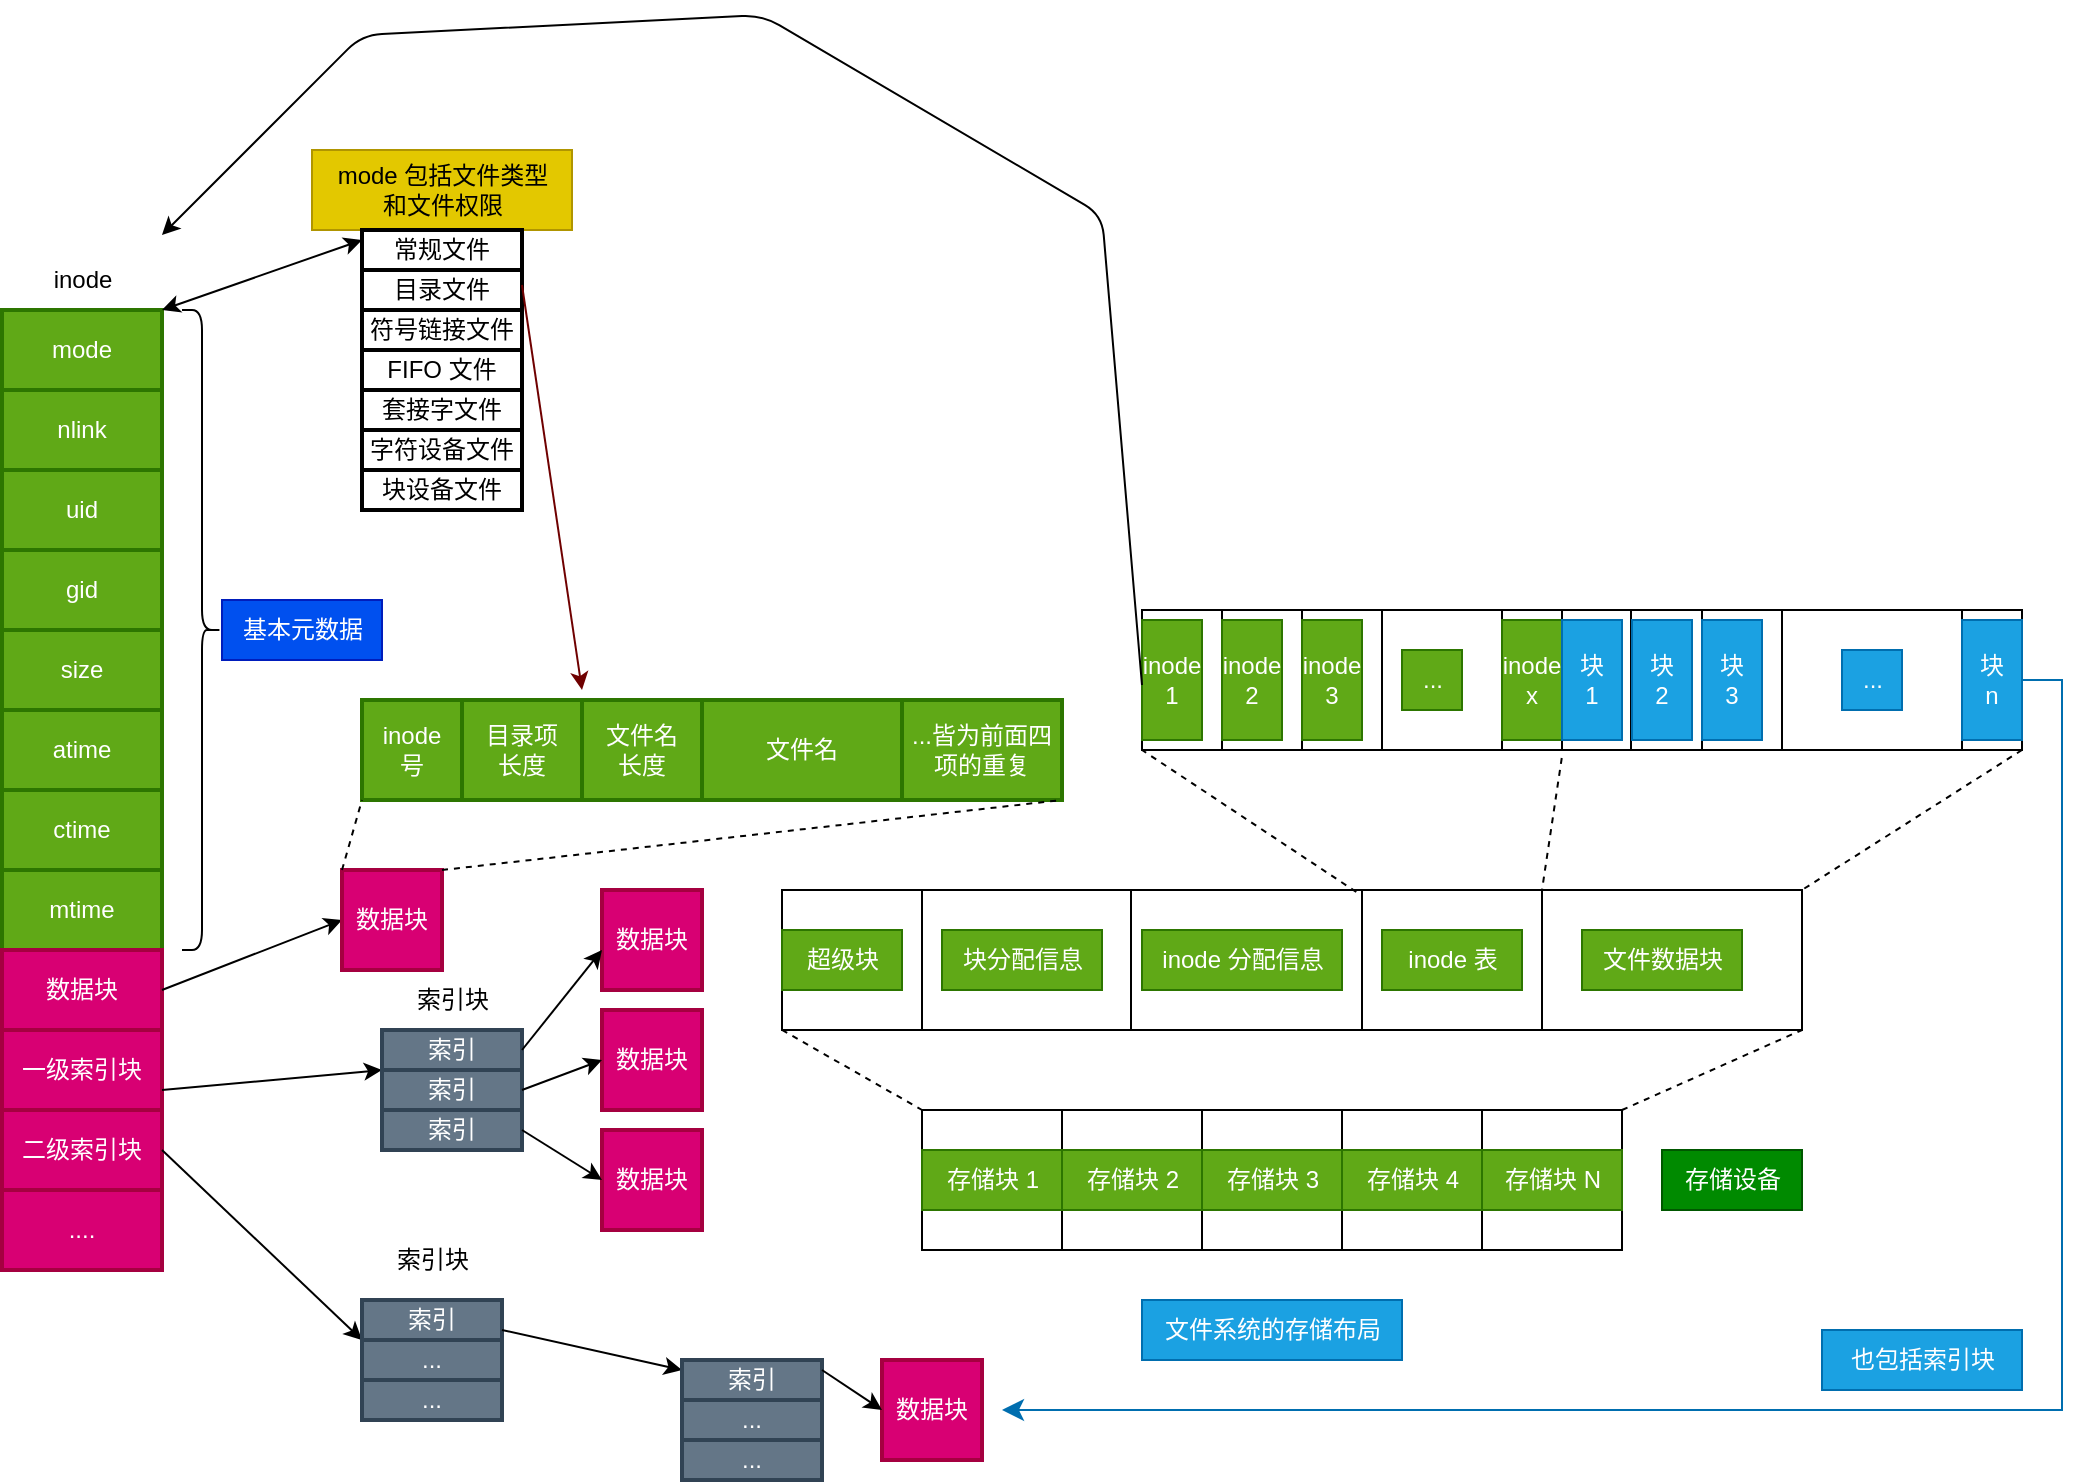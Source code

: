 <mxfile>
    <diagram id="QodWLyQxkeovuv3EnVQm" name="Page-1">
        <mxGraphModel dx="1105" dy="802" grid="1" gridSize="10" guides="1" tooltips="1" connect="1" arrows="1" fold="1" page="1" pageScale="1" pageWidth="1100" pageHeight="850" math="0" shadow="0">
            <root>
                <mxCell id="0"/>
                <mxCell id="1" parent="0"/>
                <mxCell id="3" value="inode" style="text;html=1;align=center;verticalAlign=middle;resizable=0;points=[];autosize=1;strokeColor=none;fillColor=none;" vertex="1" parent="1">
                    <mxGeometry x="75" y="160" width="50" height="30" as="geometry"/>
                </mxCell>
                <mxCell id="4" value="" style="rounded=0;whiteSpace=wrap;html=1;" vertex="1" parent="1">
                    <mxGeometry x="520" y="590" width="350" height="70" as="geometry"/>
                </mxCell>
                <mxCell id="8" value="" style="whiteSpace=wrap;html=1;aspect=fixed;" vertex="1" parent="1">
                    <mxGeometry x="520" y="590" width="70" height="70" as="geometry"/>
                </mxCell>
                <mxCell id="9" value="" style="whiteSpace=wrap;html=1;aspect=fixed;" vertex="1" parent="1">
                    <mxGeometry x="590" y="590" width="70" height="70" as="geometry"/>
                </mxCell>
                <mxCell id="10" value="" style="whiteSpace=wrap;html=1;aspect=fixed;" vertex="1" parent="1">
                    <mxGeometry x="660" y="590" width="70" height="70" as="geometry"/>
                </mxCell>
                <mxCell id="11" value="" style="whiteSpace=wrap;html=1;aspect=fixed;" vertex="1" parent="1">
                    <mxGeometry x="730" y="590" width="70" height="70" as="geometry"/>
                </mxCell>
                <mxCell id="12" value="" style="whiteSpace=wrap;html=1;aspect=fixed;" vertex="1" parent="1">
                    <mxGeometry x="800" y="590" width="70" height="70" as="geometry"/>
                </mxCell>
                <mxCell id="13" value="存储块 1" style="text;html=1;align=center;verticalAlign=middle;resizable=0;points=[];autosize=1;strokeColor=#2D7600;fillColor=#60a917;fontColor=#ffffff;" vertex="1" parent="1">
                    <mxGeometry x="520" y="610" width="70" height="30" as="geometry"/>
                </mxCell>
                <mxCell id="14" value="存储块 2" style="text;html=1;align=center;verticalAlign=middle;resizable=0;points=[];autosize=1;strokeColor=#2D7600;fillColor=#60a917;fontColor=#ffffff;" vertex="1" parent="1">
                    <mxGeometry x="590" y="610" width="70" height="30" as="geometry"/>
                </mxCell>
                <mxCell id="15" value="存储块 3" style="text;html=1;align=center;verticalAlign=middle;resizable=0;points=[];autosize=1;strokeColor=#2D7600;fillColor=#60a917;fontColor=#ffffff;" vertex="1" parent="1">
                    <mxGeometry x="660" y="610" width="70" height="30" as="geometry"/>
                </mxCell>
                <mxCell id="16" value="存储块 4" style="text;html=1;align=center;verticalAlign=middle;resizable=0;points=[];autosize=1;strokeColor=#2D7600;fillColor=#60a917;fontColor=#ffffff;" vertex="1" parent="1">
                    <mxGeometry x="730" y="610" width="70" height="30" as="geometry"/>
                </mxCell>
                <mxCell id="17" value="存储块 N" style="text;html=1;align=center;verticalAlign=middle;resizable=0;points=[];autosize=1;strokeColor=#2D7600;fillColor=#60a917;fontColor=#ffffff;" vertex="1" parent="1">
                    <mxGeometry x="800" y="610" width="70" height="30" as="geometry"/>
                </mxCell>
                <mxCell id="19" value="存储设备" style="text;html=1;align=center;verticalAlign=middle;resizable=0;points=[];autosize=1;strokeColor=#005700;fillColor=#008a00;fontColor=#ffffff;" vertex="1" parent="1">
                    <mxGeometry x="890" y="610" width="70" height="30" as="geometry"/>
                </mxCell>
                <mxCell id="21" value="文件系统的存储布局" style="text;html=1;align=center;verticalAlign=middle;resizable=0;points=[];autosize=1;strokeColor=#006EAF;fillColor=#1ba1e2;fontColor=#ffffff;" vertex="1" parent="1">
                    <mxGeometry x="630" y="685" width="130" height="30" as="geometry"/>
                </mxCell>
                <mxCell id="22" value="" style="rounded=0;whiteSpace=wrap;html=1;" vertex="1" parent="1">
                    <mxGeometry x="450" y="480" width="510" height="70" as="geometry"/>
                </mxCell>
                <mxCell id="23" value="" style="endArrow=none;html=1;" edge="1" parent="1">
                    <mxGeometry width="50" height="50" relative="1" as="geometry">
                        <mxPoint x="520" y="550" as="sourcePoint"/>
                        <mxPoint x="520" y="480" as="targetPoint"/>
                    </mxGeometry>
                </mxCell>
                <mxCell id="24" value="" style="endArrow=none;html=1;" edge="1" parent="1">
                    <mxGeometry width="50" height="50" relative="1" as="geometry">
                        <mxPoint x="624.5" y="550" as="sourcePoint"/>
                        <mxPoint x="624.5" y="480" as="targetPoint"/>
                    </mxGeometry>
                </mxCell>
                <mxCell id="25" value="" style="endArrow=none;html=1;" edge="1" parent="1">
                    <mxGeometry width="50" height="50" relative="1" as="geometry">
                        <mxPoint x="740" y="550" as="sourcePoint"/>
                        <mxPoint x="740" y="480" as="targetPoint"/>
                    </mxGeometry>
                </mxCell>
                <mxCell id="26" value="" style="endArrow=none;html=1;" edge="1" parent="1">
                    <mxGeometry width="50" height="50" relative="1" as="geometry">
                        <mxPoint x="830" y="550" as="sourcePoint"/>
                        <mxPoint x="830" y="480" as="targetPoint"/>
                    </mxGeometry>
                </mxCell>
                <mxCell id="27" value="" style="endArrow=none;dashed=1;html=1;entryX=1;entryY=1;entryDx=0;entryDy=0;" edge="1" parent="1" target="22">
                    <mxGeometry width="50" height="50" relative="1" as="geometry">
                        <mxPoint x="870" y="590" as="sourcePoint"/>
                        <mxPoint x="920" y="540" as="targetPoint"/>
                    </mxGeometry>
                </mxCell>
                <mxCell id="28" value="" style="endArrow=none;dashed=1;html=1;entryX=1;entryY=1;entryDx=0;entryDy=0;exitX=0;exitY=1;exitDx=0;exitDy=0;" edge="1" parent="1" source="22">
                    <mxGeometry width="50" height="50" relative="1" as="geometry">
                        <mxPoint x="430" y="630" as="sourcePoint"/>
                        <mxPoint x="520" y="590" as="targetPoint"/>
                    </mxGeometry>
                </mxCell>
                <mxCell id="29" value="超级块" style="text;html=1;align=center;verticalAlign=middle;resizable=0;points=[];autosize=1;strokeColor=#2D7600;fillColor=#60a917;fontColor=#ffffff;" vertex="1" parent="1">
                    <mxGeometry x="450" y="500" width="60" height="30" as="geometry"/>
                </mxCell>
                <mxCell id="30" value="块分配信息" style="text;html=1;align=center;verticalAlign=middle;resizable=0;points=[];autosize=1;strokeColor=#2D7600;fillColor=#60a917;fontColor=#ffffff;" vertex="1" parent="1">
                    <mxGeometry x="530" y="500" width="80" height="30" as="geometry"/>
                </mxCell>
                <mxCell id="31" value="inode 分配信息" style="text;html=1;align=center;verticalAlign=middle;resizable=0;points=[];autosize=1;strokeColor=#2D7600;fillColor=#60a917;fontColor=#ffffff;" vertex="1" parent="1">
                    <mxGeometry x="630" y="500" width="100" height="30" as="geometry"/>
                </mxCell>
                <mxCell id="32" value="inode 表" style="text;html=1;align=center;verticalAlign=middle;resizable=0;points=[];autosize=1;strokeColor=#2D7600;fillColor=#60a917;fontColor=#ffffff;" vertex="1" parent="1">
                    <mxGeometry x="750" y="500" width="70" height="30" as="geometry"/>
                </mxCell>
                <mxCell id="33" value="文件数据块" style="text;html=1;align=center;verticalAlign=middle;resizable=0;points=[];autosize=1;strokeColor=#2D7600;fillColor=#60a917;fontColor=#ffffff;" vertex="1" parent="1">
                    <mxGeometry x="850" y="500" width="80" height="30" as="geometry"/>
                </mxCell>
                <mxCell id="34" value="" style="rounded=0;whiteSpace=wrap;html=1;" vertex="1" parent="1">
                    <mxGeometry x="630" y="340" width="440" height="70" as="geometry"/>
                </mxCell>
                <mxCell id="35" value="" style="endArrow=none;dashed=1;html=1;exitX=0.563;exitY=0.014;exitDx=0;exitDy=0;exitPerimeter=0;entryX=0;entryY=1;entryDx=0;entryDy=0;" edge="1" parent="1" source="22" target="34">
                    <mxGeometry width="50" height="50" relative="1" as="geometry">
                        <mxPoint x="520" y="440" as="sourcePoint"/>
                        <mxPoint x="570" y="390" as="targetPoint"/>
                    </mxGeometry>
                </mxCell>
                <mxCell id="36" value="" style="endArrow=none;dashed=1;html=1;exitX=1;exitY=1;exitDx=0;exitDy=0;entryX=0;entryY=1;entryDx=0;entryDy=0;" edge="1" parent="1" source="34">
                    <mxGeometry width="50" height="50" relative="1" as="geometry">
                        <mxPoint x="1067.13" y="550.98" as="sourcePoint"/>
                        <mxPoint x="960.0" y="480" as="targetPoint"/>
                    </mxGeometry>
                </mxCell>
                <mxCell id="37" value="" style="endArrow=none;html=1;" edge="1" parent="1">
                    <mxGeometry width="50" height="50" relative="1" as="geometry">
                        <mxPoint x="670" y="410" as="sourcePoint"/>
                        <mxPoint x="670" y="340" as="targetPoint"/>
                    </mxGeometry>
                </mxCell>
                <mxCell id="39" value="" style="endArrow=none;html=1;" edge="1" parent="1">
                    <mxGeometry width="50" height="50" relative="1" as="geometry">
                        <mxPoint x="710" y="410" as="sourcePoint"/>
                        <mxPoint x="710" y="340" as="targetPoint"/>
                    </mxGeometry>
                </mxCell>
                <mxCell id="40" value="" style="endArrow=none;html=1;" edge="1" parent="1">
                    <mxGeometry width="50" height="50" relative="1" as="geometry">
                        <mxPoint x="750" y="410" as="sourcePoint"/>
                        <mxPoint x="750" y="340" as="targetPoint"/>
                    </mxGeometry>
                </mxCell>
                <mxCell id="41" value="" style="endArrow=none;html=1;" edge="1" parent="1">
                    <mxGeometry width="50" height="50" relative="1" as="geometry">
                        <mxPoint x="810" y="410" as="sourcePoint"/>
                        <mxPoint x="810" y="340" as="targetPoint"/>
                    </mxGeometry>
                </mxCell>
                <mxCell id="42" value="" style="endArrow=none;html=1;" edge="1" parent="1">
                    <mxGeometry width="50" height="50" relative="1" as="geometry">
                        <mxPoint x="840" y="410" as="sourcePoint"/>
                        <mxPoint x="840" y="340" as="targetPoint"/>
                    </mxGeometry>
                </mxCell>
                <mxCell id="43" value="" style="endArrow=none;dashed=1;html=1;exitX=0.477;exitY=1.057;exitDx=0;exitDy=0;entryX=0;entryY=1;entryDx=0;entryDy=0;exitPerimeter=0;" edge="1" parent="1" source="34">
                    <mxGeometry width="50" height="50" relative="1" as="geometry">
                        <mxPoint x="940" y="410" as="sourcePoint"/>
                        <mxPoint x="830" y="480" as="targetPoint"/>
                    </mxGeometry>
                </mxCell>
                <mxCell id="44" value="" style="endArrow=none;html=1;" edge="1" parent="1">
                    <mxGeometry width="50" height="50" relative="1" as="geometry">
                        <mxPoint x="874.5" y="410" as="sourcePoint"/>
                        <mxPoint x="874.5" y="340" as="targetPoint"/>
                    </mxGeometry>
                </mxCell>
                <mxCell id="45" value="" style="endArrow=none;html=1;" edge="1" parent="1">
                    <mxGeometry width="50" height="50" relative="1" as="geometry">
                        <mxPoint x="910" y="410" as="sourcePoint"/>
                        <mxPoint x="910" y="340" as="targetPoint"/>
                    </mxGeometry>
                </mxCell>
                <mxCell id="46" value="" style="endArrow=none;html=1;" edge="1" parent="1">
                    <mxGeometry width="50" height="50" relative="1" as="geometry">
                        <mxPoint x="950" y="410" as="sourcePoint"/>
                        <mxPoint x="950" y="340" as="targetPoint"/>
                    </mxGeometry>
                </mxCell>
                <mxCell id="47" value="" style="endArrow=none;html=1;" edge="1" parent="1">
                    <mxGeometry width="50" height="50" relative="1" as="geometry">
                        <mxPoint x="1040" y="410" as="sourcePoint"/>
                        <mxPoint x="1040" y="340" as="targetPoint"/>
                    </mxGeometry>
                </mxCell>
                <mxCell id="48" value="inode 1" style="text;html=1;strokeColor=#2D7600;fillColor=#60a917;align=center;verticalAlign=middle;whiteSpace=wrap;rounded=0;fontColor=#ffffff;direction=south;" vertex="1" parent="1">
                    <mxGeometry x="630" y="345" width="30" height="60" as="geometry"/>
                </mxCell>
                <mxCell id="49" value="inode x" style="text;html=1;strokeColor=#2D7600;fillColor=#60a917;align=center;verticalAlign=middle;whiteSpace=wrap;rounded=0;fontColor=#ffffff;direction=south;" vertex="1" parent="1">
                    <mxGeometry x="810" y="345" width="30" height="60" as="geometry"/>
                </mxCell>
                <mxCell id="51" value="inode 2" style="text;html=1;strokeColor=#2D7600;fillColor=#60a917;align=center;verticalAlign=middle;whiteSpace=wrap;rounded=0;fontColor=#ffffff;direction=south;" vertex="1" parent="1">
                    <mxGeometry x="670" y="345" width="30" height="60" as="geometry"/>
                </mxCell>
                <mxCell id="52" value="inode 3" style="text;html=1;strokeColor=#2D7600;fillColor=#60a917;align=center;verticalAlign=middle;whiteSpace=wrap;rounded=0;fontColor=#ffffff;direction=south;" vertex="1" parent="1">
                    <mxGeometry x="710" y="345" width="30" height="60" as="geometry"/>
                </mxCell>
                <mxCell id="53" value="..." style="text;html=1;align=center;verticalAlign=middle;resizable=0;points=[];autosize=1;strokeColor=#2D7600;fillColor=#60a917;fontColor=#ffffff;" vertex="1" parent="1">
                    <mxGeometry x="760" y="360" width="30" height="30" as="geometry"/>
                </mxCell>
                <mxCell id="56" value="块&lt;br&gt;1" style="text;html=1;strokeColor=#006EAF;fillColor=#1ba1e2;align=center;verticalAlign=middle;whiteSpace=wrap;rounded=0;fontColor=#ffffff;direction=south;" vertex="1" parent="1">
                    <mxGeometry x="840" y="345" width="30" height="60" as="geometry"/>
                </mxCell>
                <mxCell id="57" value="块&lt;br&gt;2" style="text;html=1;strokeColor=#006EAF;fillColor=#1ba1e2;align=center;verticalAlign=middle;whiteSpace=wrap;rounded=0;fontColor=#ffffff;direction=south;" vertex="1" parent="1">
                    <mxGeometry x="875" y="345" width="30" height="60" as="geometry"/>
                </mxCell>
                <mxCell id="58" value="块&lt;br&gt;3" style="text;html=1;strokeColor=#006EAF;fillColor=#1ba1e2;align=center;verticalAlign=middle;whiteSpace=wrap;rounded=0;fontColor=#ffffff;direction=south;" vertex="1" parent="1">
                    <mxGeometry x="910" y="345" width="30" height="60" as="geometry"/>
                </mxCell>
                <mxCell id="60" value="块&lt;br&gt;n" style="text;html=1;strokeColor=#006EAF;fillColor=#1ba1e2;align=center;verticalAlign=middle;whiteSpace=wrap;rounded=0;fontColor=#ffffff;direction=south;" vertex="1" parent="1">
                    <mxGeometry x="1040" y="345" width="30" height="60" as="geometry"/>
                </mxCell>
                <mxCell id="61" value="..." style="text;html=1;align=center;verticalAlign=middle;resizable=0;points=[];autosize=1;strokeColor=#006EAF;fillColor=#1ba1e2;fontColor=#ffffff;" vertex="1" parent="1">
                    <mxGeometry x="980" y="360" width="30" height="30" as="geometry"/>
                </mxCell>
                <mxCell id="62" value="" style="shape=curlyBracket;whiteSpace=wrap;html=1;rounded=1;flipH=1;labelPosition=right;verticalLabelPosition=middle;align=left;verticalAlign=middle;" vertex="1" parent="1">
                    <mxGeometry x="150" y="190" width="20" height="320" as="geometry"/>
                </mxCell>
                <mxCell id="63" value="基本元数据" style="text;html=1;align=center;verticalAlign=middle;resizable=0;points=[];autosize=1;strokeColor=#001DBC;fillColor=#0050ef;fontColor=#ffffff;" vertex="1" parent="1">
                    <mxGeometry x="170" y="335" width="80" height="30" as="geometry"/>
                </mxCell>
                <mxCell id="73" value="size" style="rounded=0;whiteSpace=wrap;html=1;fillColor=#60a917;fontColor=#ffffff;strokeColor=#2D7600;strokeWidth=2;" vertex="1" parent="1">
                    <mxGeometry x="60" y="350" width="80" height="40" as="geometry"/>
                </mxCell>
                <mxCell id="74" value="gid" style="rounded=0;whiteSpace=wrap;html=1;fillColor=#60a917;fontColor=#ffffff;strokeColor=#2D7600;strokeWidth=2;" vertex="1" parent="1">
                    <mxGeometry x="60" y="310" width="80" height="40" as="geometry"/>
                </mxCell>
                <mxCell id="75" value="uid" style="rounded=0;whiteSpace=wrap;html=1;fillColor=#60a917;fontColor=#ffffff;strokeColor=#2D7600;strokeWidth=2;" vertex="1" parent="1">
                    <mxGeometry x="60" y="270" width="80" height="40" as="geometry"/>
                </mxCell>
                <mxCell id="76" value="nlink" style="rounded=0;whiteSpace=wrap;html=1;fillColor=#60a917;fontColor=#ffffff;strokeColor=#2D7600;strokeWidth=2;" vertex="1" parent="1">
                    <mxGeometry x="60" y="230" width="80" height="40" as="geometry"/>
                </mxCell>
                <mxCell id="77" value="mode" style="rounded=0;whiteSpace=wrap;html=1;fillColor=#60a917;fontColor=#ffffff;strokeColor=#2D7600;strokeWidth=2;" vertex="1" parent="1">
                    <mxGeometry x="60" y="190" width="80" height="40" as="geometry"/>
                </mxCell>
                <mxCell id="78" value="atime" style="rounded=0;whiteSpace=wrap;html=1;fillColor=#60a917;fontColor=#ffffff;strokeColor=#2D7600;strokeWidth=2;" vertex="1" parent="1">
                    <mxGeometry x="60" y="390" width="80" height="40" as="geometry"/>
                </mxCell>
                <mxCell id="79" value="ctime" style="rounded=0;whiteSpace=wrap;html=1;fillColor=#60a917;fontColor=#ffffff;strokeColor=#2D7600;strokeWidth=2;" vertex="1" parent="1">
                    <mxGeometry x="60" y="430" width="80" height="40" as="geometry"/>
                </mxCell>
                <mxCell id="80" value="mtime" style="rounded=0;whiteSpace=wrap;html=1;fillColor=#60a917;fontColor=#ffffff;strokeColor=#2D7600;strokeWidth=2;" vertex="1" parent="1">
                    <mxGeometry x="60" y="470" width="80" height="40" as="geometry"/>
                </mxCell>
                <mxCell id="81" value="数据块" style="rounded=0;whiteSpace=wrap;html=1;fillColor=#d80073;fontColor=#ffffff;strokeColor=#A50040;strokeWidth=2;" vertex="1" parent="1">
                    <mxGeometry x="60" y="510" width="80" height="40" as="geometry"/>
                </mxCell>
                <mxCell id="82" value="一级索引块" style="rounded=0;whiteSpace=wrap;html=1;fillColor=#d80073;fontColor=#ffffff;strokeColor=#A50040;strokeWidth=2;" vertex="1" parent="1">
                    <mxGeometry x="60" y="550" width="80" height="40" as="geometry"/>
                </mxCell>
                <mxCell id="83" value="二级索引块" style="rounded=0;whiteSpace=wrap;html=1;fillColor=#d80073;fontColor=#ffffff;strokeColor=#A50040;strokeWidth=2;" vertex="1" parent="1">
                    <mxGeometry x="60" y="590" width="80" height="40" as="geometry"/>
                </mxCell>
                <mxCell id="84" value="...." style="rounded=0;whiteSpace=wrap;html=1;fillColor=#d80073;fontColor=#ffffff;strokeColor=#A50040;strokeWidth=2;" vertex="1" parent="1">
                    <mxGeometry x="60" y="630" width="80" height="40" as="geometry"/>
                </mxCell>
                <mxCell id="85" value="" style="endArrow=classic;html=1;" edge="1" parent="1">
                    <mxGeometry width="50" height="50" relative="1" as="geometry">
                        <mxPoint x="630" y="377.5" as="sourcePoint"/>
                        <mxPoint x="140" y="152.5" as="targetPoint"/>
                        <Array as="points">
                            <mxPoint x="610" y="142.5"/>
                            <mxPoint x="440" y="42.5"/>
                            <mxPoint x="240" y="52.5"/>
                        </Array>
                    </mxGeometry>
                </mxCell>
                <mxCell id="86" value="" style="endArrow=classic;html=1;entryX=0;entryY=0.5;entryDx=0;entryDy=0;" edge="1" parent="1" target="87">
                    <mxGeometry width="50" height="50" relative="1" as="geometry">
                        <mxPoint x="140" y="530" as="sourcePoint"/>
                        <mxPoint x="220" y="500" as="targetPoint"/>
                    </mxGeometry>
                </mxCell>
                <mxCell id="87" value="数据块" style="whiteSpace=wrap;html=1;strokeWidth=2;fillColor=#d80073;fontColor=#ffffff;strokeColor=#A50040;" vertex="1" parent="1">
                    <mxGeometry x="230" y="470" width="50" height="50" as="geometry"/>
                </mxCell>
                <mxCell id="89" value="" style="endArrow=classic;html=1;entryX=0;entryY=0;entryDx=0;entryDy=0;" edge="1" parent="1" target="93">
                    <mxGeometry width="50" height="50" relative="1" as="geometry">
                        <mxPoint x="140" y="580" as="sourcePoint"/>
                        <mxPoint x="240" y="570" as="targetPoint"/>
                    </mxGeometry>
                </mxCell>
                <mxCell id="92" value="索引" style="rounded=0;whiteSpace=wrap;html=1;strokeWidth=2;fillColor=#647687;fontColor=#ffffff;strokeColor=#314354;" vertex="1" parent="1">
                    <mxGeometry x="250" y="550" width="70" height="20" as="geometry"/>
                </mxCell>
                <mxCell id="93" value="索引" style="rounded=0;whiteSpace=wrap;html=1;strokeWidth=2;fillColor=#647687;fontColor=#ffffff;strokeColor=#314354;" vertex="1" parent="1">
                    <mxGeometry x="250" y="570" width="70" height="20" as="geometry"/>
                </mxCell>
                <mxCell id="94" value="索引" style="rounded=0;whiteSpace=wrap;html=1;strokeWidth=2;fillColor=#647687;fontColor=#ffffff;strokeColor=#314354;" vertex="1" parent="1">
                    <mxGeometry x="250" y="590" width="70" height="20" as="geometry"/>
                </mxCell>
                <mxCell id="95" value="索引块" style="text;html=1;align=center;verticalAlign=middle;resizable=0;points=[];autosize=1;strokeColor=none;fillColor=none;" vertex="1" parent="1">
                    <mxGeometry x="255" y="520" width="60" height="30" as="geometry"/>
                </mxCell>
                <mxCell id="96" value="数据块" style="whiteSpace=wrap;html=1;strokeWidth=2;fillColor=#d80073;fontColor=#ffffff;strokeColor=#A50040;" vertex="1" parent="1">
                    <mxGeometry x="360" y="480" width="50" height="50" as="geometry"/>
                </mxCell>
                <mxCell id="97" value="数据块" style="whiteSpace=wrap;html=1;strokeWidth=2;fillColor=#d80073;fontColor=#ffffff;strokeColor=#A50040;" vertex="1" parent="1">
                    <mxGeometry x="360" y="540" width="50" height="50" as="geometry"/>
                </mxCell>
                <mxCell id="98" value="数据块" style="whiteSpace=wrap;html=1;strokeWidth=2;fillColor=#d80073;fontColor=#ffffff;strokeColor=#A50040;" vertex="1" parent="1">
                    <mxGeometry x="360" y="600" width="50" height="50" as="geometry"/>
                </mxCell>
                <mxCell id="100" value="" style="endArrow=classic;html=1;exitX=1;exitY=0.5;exitDx=0;exitDy=0;" edge="1" parent="1" source="92">
                    <mxGeometry width="50" height="50" relative="1" as="geometry">
                        <mxPoint x="270" y="510" as="sourcePoint"/>
                        <mxPoint x="360" y="510" as="targetPoint"/>
                    </mxGeometry>
                </mxCell>
                <mxCell id="101" value="" style="endArrow=classic;html=1;exitX=1;exitY=0.5;exitDx=0;exitDy=0;entryX=0;entryY=0.5;entryDx=0;entryDy=0;" edge="1" parent="1" target="97">
                    <mxGeometry width="50" height="50" relative="1" as="geometry">
                        <mxPoint x="320" y="580" as="sourcePoint"/>
                        <mxPoint x="370" y="520" as="targetPoint"/>
                    </mxGeometry>
                </mxCell>
                <mxCell id="102" value="" style="endArrow=classic;html=1;exitX=1;exitY=0.5;exitDx=0;exitDy=0;entryX=0;entryY=0.5;entryDx=0;entryDy=0;" edge="1" parent="1" target="98">
                    <mxGeometry width="50" height="50" relative="1" as="geometry">
                        <mxPoint x="320" y="600" as="sourcePoint"/>
                        <mxPoint x="360" y="585" as="targetPoint"/>
                    </mxGeometry>
                </mxCell>
                <mxCell id="103" value="" style="endArrow=classic;html=1;entryX=0;entryY=1;entryDx=0;entryDy=0;" edge="1" parent="1" target="104">
                    <mxGeometry width="50" height="50" relative="1" as="geometry">
                        <mxPoint x="140" y="610" as="sourcePoint"/>
                        <mxPoint x="230" y="700" as="targetPoint"/>
                    </mxGeometry>
                </mxCell>
                <mxCell id="104" value="索引" style="rounded=0;whiteSpace=wrap;html=1;strokeWidth=2;fillColor=#647687;fontColor=#ffffff;strokeColor=#314354;" vertex="1" parent="1">
                    <mxGeometry x="240" y="685" width="70" height="20" as="geometry"/>
                </mxCell>
                <mxCell id="105" value="..." style="rounded=0;whiteSpace=wrap;html=1;strokeWidth=2;fillColor=#647687;fontColor=#ffffff;strokeColor=#314354;" vertex="1" parent="1">
                    <mxGeometry x="240" y="705" width="70" height="20" as="geometry"/>
                </mxCell>
                <mxCell id="106" value="..." style="rounded=0;whiteSpace=wrap;html=1;strokeWidth=2;fillColor=#647687;fontColor=#ffffff;strokeColor=#314354;" vertex="1" parent="1">
                    <mxGeometry x="240" y="725" width="70" height="20" as="geometry"/>
                </mxCell>
                <mxCell id="107" value="索引块" style="text;html=1;align=center;verticalAlign=middle;resizable=0;points=[];autosize=1;strokeColor=none;fillColor=none;" vertex="1" parent="1">
                    <mxGeometry x="245" y="650" width="60" height="30" as="geometry"/>
                </mxCell>
                <mxCell id="108" value="" style="endArrow=classic;html=1;exitX=1;exitY=0.5;exitDx=0;exitDy=0;" edge="1" parent="1">
                    <mxGeometry width="50" height="50" relative="1" as="geometry">
                        <mxPoint x="310" y="700" as="sourcePoint"/>
                        <mxPoint x="400" y="720" as="targetPoint"/>
                    </mxGeometry>
                </mxCell>
                <mxCell id="109" value="索引" style="rounded=0;whiteSpace=wrap;html=1;strokeWidth=2;fillColor=#647687;fontColor=#ffffff;strokeColor=#314354;" vertex="1" parent="1">
                    <mxGeometry x="400" y="715" width="70" height="20" as="geometry"/>
                </mxCell>
                <mxCell id="110" value="..." style="rounded=0;whiteSpace=wrap;html=1;strokeWidth=2;fillColor=#647687;fontColor=#ffffff;strokeColor=#314354;" vertex="1" parent="1">
                    <mxGeometry x="400" y="735" width="70" height="20" as="geometry"/>
                </mxCell>
                <mxCell id="111" value="..." style="rounded=0;whiteSpace=wrap;html=1;strokeWidth=2;fillColor=#647687;fontColor=#ffffff;strokeColor=#314354;" vertex="1" parent="1">
                    <mxGeometry x="400" y="755" width="70" height="20" as="geometry"/>
                </mxCell>
                <mxCell id="112" value="数据块" style="whiteSpace=wrap;html=1;strokeWidth=2;fillColor=#d80073;fontColor=#ffffff;strokeColor=#A50040;" vertex="1" parent="1">
                    <mxGeometry x="500" y="715" width="50" height="50" as="geometry"/>
                </mxCell>
                <mxCell id="113" value="" style="endArrow=classic;html=1;exitX=1;exitY=0.5;exitDx=0;exitDy=0;" edge="1" parent="1">
                    <mxGeometry width="50" height="50" relative="1" as="geometry">
                        <mxPoint x="470" y="720" as="sourcePoint"/>
                        <mxPoint x="500" y="740" as="targetPoint"/>
                    </mxGeometry>
                </mxCell>
                <mxCell id="115" value="mode 包括文件类型&lt;br&gt;和文件权限" style="text;html=1;align=center;verticalAlign=middle;resizable=0;points=[];autosize=1;strokeColor=#B09500;fillColor=#e3c800;fontColor=#000000;" vertex="1" parent="1">
                    <mxGeometry x="215" y="110" width="130" height="40" as="geometry"/>
                </mxCell>
                <mxCell id="116" value="常规文件" style="rounded=0;whiteSpace=wrap;html=1;strokeWidth=2;" vertex="1" parent="1">
                    <mxGeometry x="240" y="150" width="80" height="20" as="geometry"/>
                </mxCell>
                <mxCell id="117" value="目录文件" style="rounded=0;whiteSpace=wrap;html=1;strokeWidth=2;" vertex="1" parent="1">
                    <mxGeometry x="240" y="170" width="80" height="20" as="geometry"/>
                </mxCell>
                <mxCell id="118" value="符号链接文件" style="rounded=0;whiteSpace=wrap;html=1;strokeWidth=2;" vertex="1" parent="1">
                    <mxGeometry x="240" y="190" width="80" height="20" as="geometry"/>
                </mxCell>
                <mxCell id="120" value="FIFO 文件" style="rounded=0;whiteSpace=wrap;html=1;strokeWidth=2;" vertex="1" parent="1">
                    <mxGeometry x="240" y="210" width="80" height="20" as="geometry"/>
                </mxCell>
                <mxCell id="122" value="套接字文件" style="rounded=0;whiteSpace=wrap;html=1;strokeWidth=2;" vertex="1" parent="1">
                    <mxGeometry x="240" y="230" width="80" height="20" as="geometry"/>
                </mxCell>
                <mxCell id="123" value="字符设备文件" style="rounded=0;whiteSpace=wrap;html=1;strokeWidth=2;" vertex="1" parent="1">
                    <mxGeometry x="240" y="250" width="80" height="20" as="geometry"/>
                </mxCell>
                <mxCell id="124" value="块设备文件" style="rounded=0;whiteSpace=wrap;html=1;strokeWidth=2;" vertex="1" parent="1">
                    <mxGeometry x="240" y="270" width="80" height="20" as="geometry"/>
                </mxCell>
                <mxCell id="126" value="" style="endArrow=classic;startArrow=classic;html=1;exitX=1;exitY=0;exitDx=0;exitDy=0;" edge="1" parent="1" source="77">
                    <mxGeometry width="50" height="50" relative="1" as="geometry">
                        <mxPoint x="190" y="205" as="sourcePoint"/>
                        <mxPoint x="240" y="155" as="targetPoint"/>
                    </mxGeometry>
                </mxCell>
                <mxCell id="131" value="" style="endArrow=classic;html=1;fillColor=#a20025;strokeColor=#6F0000;" edge="1" parent="1">
                    <mxGeometry width="50" height="50" relative="1" as="geometry">
                        <mxPoint x="320" y="177.5" as="sourcePoint"/>
                        <mxPoint x="350" y="380" as="targetPoint"/>
                    </mxGeometry>
                </mxCell>
                <mxCell id="133" value="" style="whiteSpace=wrap;html=1;strokeWidth=2;" vertex="1" parent="1">
                    <mxGeometry x="240" y="385" width="270" height="50" as="geometry"/>
                </mxCell>
                <mxCell id="134" value="inode&lt;br&gt;号" style="whiteSpace=wrap;html=1;aspect=fixed;strokeWidth=2;fillColor=#60a917;fontColor=#ffffff;strokeColor=#2D7600;" vertex="1" parent="1">
                    <mxGeometry x="240" y="385" width="50" height="50" as="geometry"/>
                </mxCell>
                <mxCell id="135" value="目录项&lt;br&gt;长度" style="rounded=0;whiteSpace=wrap;html=1;strokeWidth=2;fillColor=#60a917;fontColor=#ffffff;strokeColor=#2D7600;" vertex="1" parent="1">
                    <mxGeometry x="290" y="385" width="60" height="50" as="geometry"/>
                </mxCell>
                <mxCell id="136" value="文件名&lt;br&gt;长度" style="rounded=0;whiteSpace=wrap;html=1;strokeWidth=2;fillColor=#60a917;fontColor=#ffffff;strokeColor=#2D7600;" vertex="1" parent="1">
                    <mxGeometry x="350" y="385" width="60" height="50" as="geometry"/>
                </mxCell>
                <mxCell id="137" value="文件名&lt;br&gt;" style="rounded=0;whiteSpace=wrap;html=1;strokeWidth=2;fillColor=#60a917;fontColor=#ffffff;strokeColor=#2D7600;" vertex="1" parent="1">
                    <mxGeometry x="410" y="385" width="100" height="50" as="geometry"/>
                </mxCell>
                <mxCell id="141" value="...皆为前面四项的重复" style="rounded=0;whiteSpace=wrap;html=1;strokeWidth=2;fillColor=#60a917;fontColor=#ffffff;strokeColor=#2D7600;" vertex="1" parent="1">
                    <mxGeometry x="510" y="385" width="80" height="50" as="geometry"/>
                </mxCell>
                <mxCell id="142" value="" style="endArrow=none;dashed=1;html=1;entryX=1;entryY=1;entryDx=0;entryDy=0;" edge="1" parent="1" target="141">
                    <mxGeometry width="50" height="50" relative="1" as="geometry">
                        <mxPoint x="280" y="470" as="sourcePoint"/>
                        <mxPoint x="330" y="420" as="targetPoint"/>
                    </mxGeometry>
                </mxCell>
                <mxCell id="143" value="" style="endArrow=none;dashed=1;html=1;entryX=0;entryY=1;entryDx=0;entryDy=0;exitX=0;exitY=0;exitDx=0;exitDy=0;" edge="1" parent="1" source="87" target="134">
                    <mxGeometry width="50" height="50" relative="1" as="geometry">
                        <mxPoint x="230" y="460" as="sourcePoint"/>
                        <mxPoint x="535" y="432.5" as="targetPoint"/>
                    </mxGeometry>
                </mxCell>
                <mxCell id="151" value="" style="edgeStyle=elbowEdgeStyle;elbow=horizontal;endArrow=classic;html=1;curved=0;rounded=0;endSize=8;startSize=8;fillColor=#1ba1e2;strokeColor=#006EAF;" edge="1" parent="1">
                    <mxGeometry width="50" height="50" relative="1" as="geometry">
                        <mxPoint x="1070" y="375" as="sourcePoint"/>
                        <mxPoint x="560" y="740" as="targetPoint"/>
                        <Array as="points">
                            <mxPoint x="1090" y="560"/>
                        </Array>
                    </mxGeometry>
                </mxCell>
                <mxCell id="152" value="也包括索引块" style="text;html=1;align=center;verticalAlign=middle;resizable=0;points=[];autosize=1;strokeColor=#006EAF;fillColor=#1ba1e2;fontColor=#ffffff;" vertex="1" parent="1">
                    <mxGeometry x="970" y="700" width="100" height="30" as="geometry"/>
                </mxCell>
            </root>
        </mxGraphModel>
    </diagram>
</mxfile>